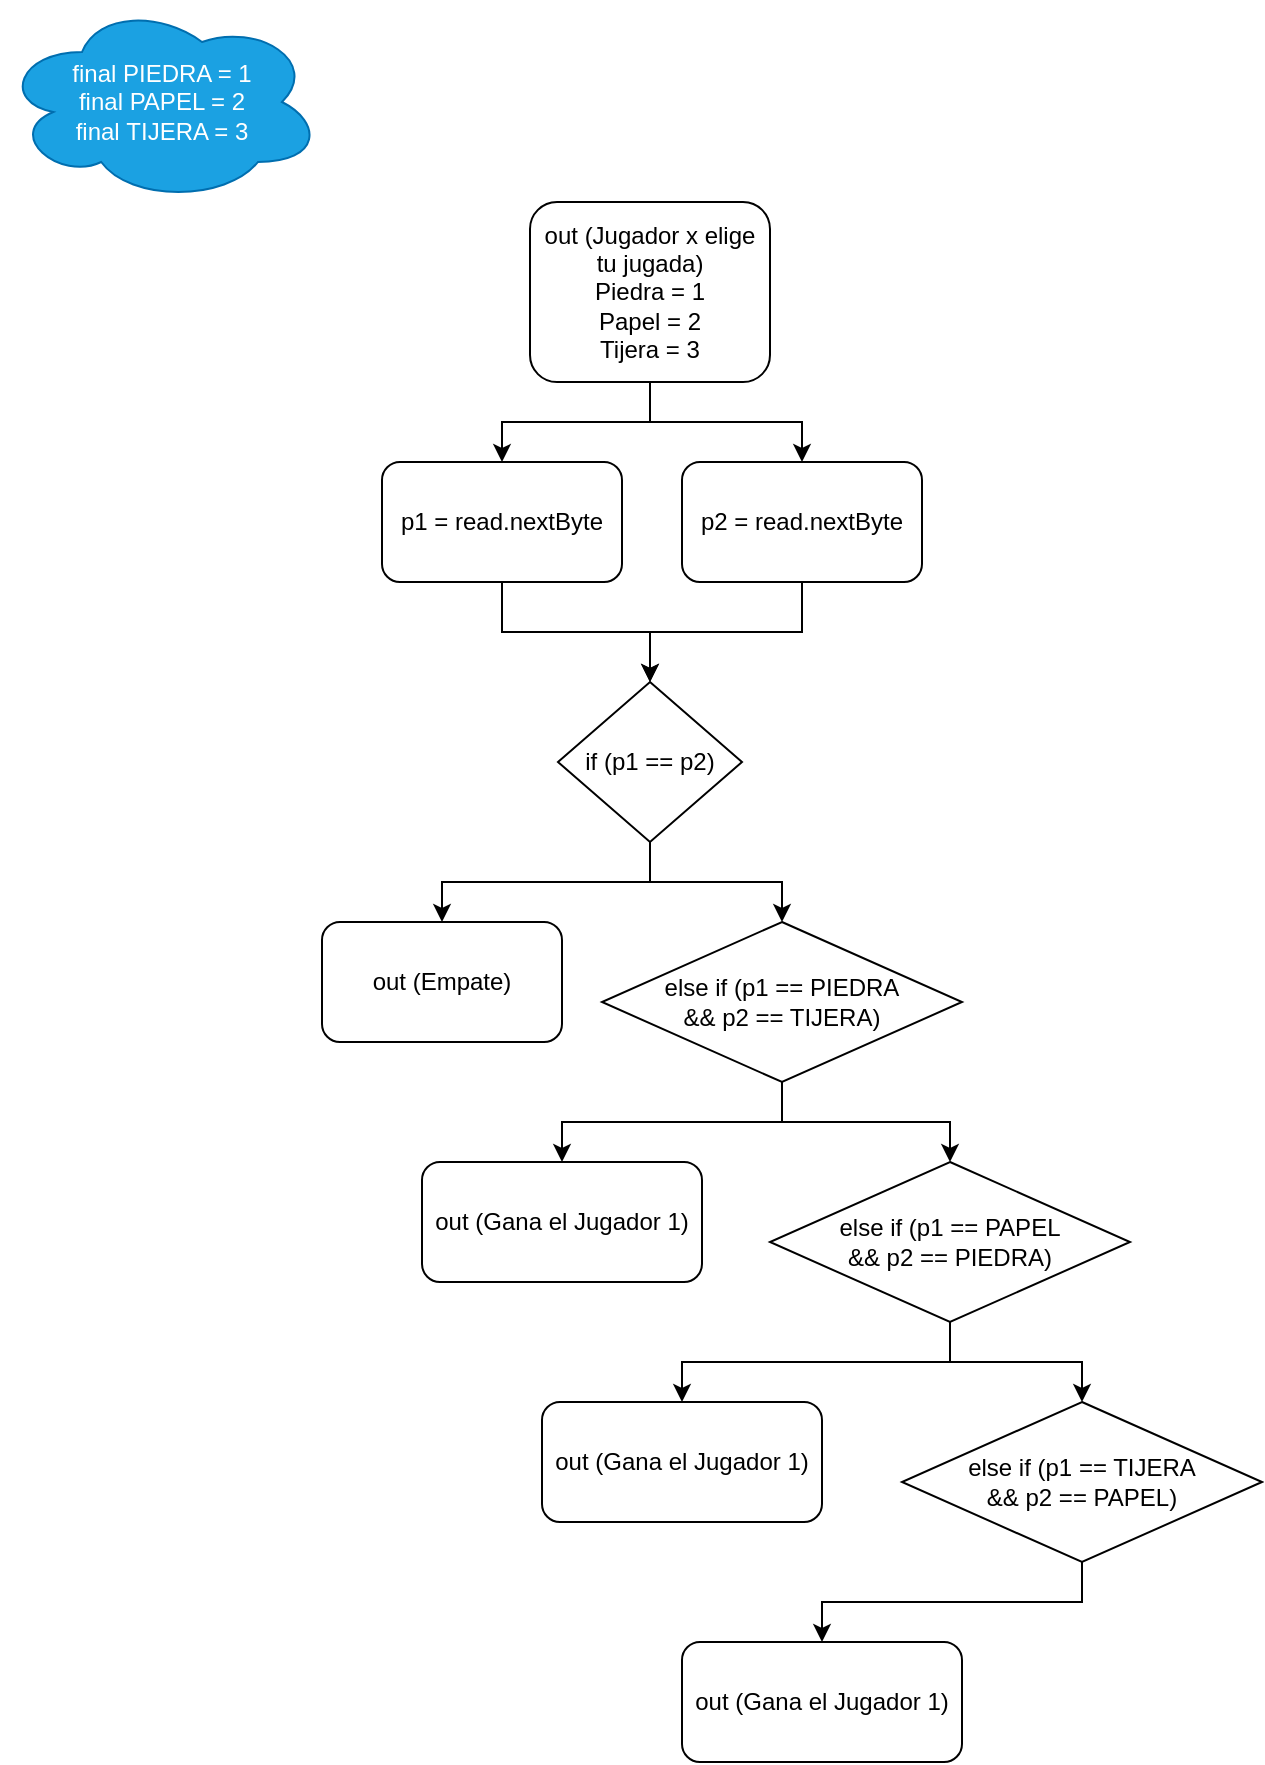 <mxfile version="20.4.0" type="github">
  <diagram id="C5RBs43oDa-KdzZeNtuy" name="Page-1">
    <mxGraphModel dx="1504" dy="1594" grid="1" gridSize="10" guides="1" tooltips="1" connect="1" arrows="0" fold="1" page="1" pageScale="1" pageWidth="827" pageHeight="1169" math="0" shadow="0">
      <root>
        <mxCell id="WIyWlLk6GJQsqaUBKTNV-0" />
        <mxCell id="WIyWlLk6GJQsqaUBKTNV-1" parent="WIyWlLk6GJQsqaUBKTNV-0" />
        <mxCell id="do4SoK2x88aqkqr1GzcB-0" value="final PIEDRA = 1&lt;br&gt;final&amp;nbsp;PAPEL = 2&lt;br&gt;final&amp;nbsp;TIJERA = 3" style="ellipse;shape=cloud;whiteSpace=wrap;html=1;fillColor=#1ba1e2;strokeColor=#006EAF;fontColor=#ffffff;" vertex="1" parent="WIyWlLk6GJQsqaUBKTNV-1">
          <mxGeometry x="-160" y="-100" width="160" height="100" as="geometry" />
        </mxCell>
        <mxCell id="do4SoK2x88aqkqr1GzcB-9" style="edgeStyle=orthogonalEdgeStyle;rounded=0;orthogonalLoop=1;jettySize=auto;html=1;exitX=0.5;exitY=1;exitDx=0;exitDy=0;entryX=0.5;entryY=0;entryDx=0;entryDy=0;" edge="1" parent="WIyWlLk6GJQsqaUBKTNV-1" source="do4SoK2x88aqkqr1GzcB-1" target="do4SoK2x88aqkqr1GzcB-6">
          <mxGeometry relative="1" as="geometry" />
        </mxCell>
        <mxCell id="do4SoK2x88aqkqr1GzcB-1" value="p1 = read.nextByte" style="rounded=1;whiteSpace=wrap;html=1;" vertex="1" parent="WIyWlLk6GJQsqaUBKTNV-1">
          <mxGeometry x="30" y="130" width="120" height="60" as="geometry" />
        </mxCell>
        <mxCell id="do4SoK2x88aqkqr1GzcB-3" style="edgeStyle=orthogonalEdgeStyle;rounded=0;orthogonalLoop=1;jettySize=auto;html=1;exitX=0.5;exitY=1;exitDx=0;exitDy=0;entryX=0.5;entryY=0;entryDx=0;entryDy=0;" edge="1" parent="WIyWlLk6GJQsqaUBKTNV-1" source="do4SoK2x88aqkqr1GzcB-2" target="do4SoK2x88aqkqr1GzcB-1">
          <mxGeometry relative="1" as="geometry" />
        </mxCell>
        <mxCell id="do4SoK2x88aqkqr1GzcB-5" style="edgeStyle=orthogonalEdgeStyle;rounded=0;orthogonalLoop=1;jettySize=auto;html=1;exitX=0.5;exitY=1;exitDx=0;exitDy=0;" edge="1" parent="WIyWlLk6GJQsqaUBKTNV-1" source="do4SoK2x88aqkqr1GzcB-2" target="do4SoK2x88aqkqr1GzcB-4">
          <mxGeometry relative="1" as="geometry" />
        </mxCell>
        <mxCell id="do4SoK2x88aqkqr1GzcB-2" value="out (Jugador x elige tu jugada)&lt;br&gt;Piedra = 1&lt;br&gt;Papel = 2&lt;br&gt;Tijera = 3" style="rounded=1;whiteSpace=wrap;html=1;" vertex="1" parent="WIyWlLk6GJQsqaUBKTNV-1">
          <mxGeometry x="104" width="120" height="90" as="geometry" />
        </mxCell>
        <mxCell id="do4SoK2x88aqkqr1GzcB-7" style="edgeStyle=orthogonalEdgeStyle;rounded=0;orthogonalLoop=1;jettySize=auto;html=1;exitX=0.5;exitY=1;exitDx=0;exitDy=0;entryX=0.5;entryY=0;entryDx=0;entryDy=0;" edge="1" parent="WIyWlLk6GJQsqaUBKTNV-1" source="do4SoK2x88aqkqr1GzcB-4" target="do4SoK2x88aqkqr1GzcB-6">
          <mxGeometry relative="1" as="geometry" />
        </mxCell>
        <mxCell id="do4SoK2x88aqkqr1GzcB-4" value="p2 = read.nextByte" style="rounded=1;whiteSpace=wrap;html=1;" vertex="1" parent="WIyWlLk6GJQsqaUBKTNV-1">
          <mxGeometry x="180" y="130" width="120" height="60" as="geometry" />
        </mxCell>
        <mxCell id="do4SoK2x88aqkqr1GzcB-11" style="edgeStyle=orthogonalEdgeStyle;rounded=0;orthogonalLoop=1;jettySize=auto;html=1;exitX=0.5;exitY=1;exitDx=0;exitDy=0;entryX=0.5;entryY=0;entryDx=0;entryDy=0;" edge="1" parent="WIyWlLk6GJQsqaUBKTNV-1" source="do4SoK2x88aqkqr1GzcB-6" target="do4SoK2x88aqkqr1GzcB-10">
          <mxGeometry relative="1" as="geometry" />
        </mxCell>
        <mxCell id="do4SoK2x88aqkqr1GzcB-13" style="edgeStyle=orthogonalEdgeStyle;rounded=0;orthogonalLoop=1;jettySize=auto;html=1;exitX=0.5;exitY=1;exitDx=0;exitDy=0;entryX=0.5;entryY=0;entryDx=0;entryDy=0;" edge="1" parent="WIyWlLk6GJQsqaUBKTNV-1" source="do4SoK2x88aqkqr1GzcB-6" target="do4SoK2x88aqkqr1GzcB-12">
          <mxGeometry relative="1" as="geometry" />
        </mxCell>
        <mxCell id="do4SoK2x88aqkqr1GzcB-6" value="if (p1 == p2)" style="rhombus;whiteSpace=wrap;html=1;" vertex="1" parent="WIyWlLk6GJQsqaUBKTNV-1">
          <mxGeometry x="118" y="240" width="92" height="80" as="geometry" />
        </mxCell>
        <mxCell id="do4SoK2x88aqkqr1GzcB-10" value="out (Empate)" style="rounded=1;whiteSpace=wrap;html=1;" vertex="1" parent="WIyWlLk6GJQsqaUBKTNV-1">
          <mxGeometry y="360" width="120" height="60" as="geometry" />
        </mxCell>
        <mxCell id="do4SoK2x88aqkqr1GzcB-18" style="edgeStyle=orthogonalEdgeStyle;rounded=0;orthogonalLoop=1;jettySize=auto;html=1;exitX=0.5;exitY=1;exitDx=0;exitDy=0;entryX=0.5;entryY=0;entryDx=0;entryDy=0;" edge="1" parent="WIyWlLk6GJQsqaUBKTNV-1" source="do4SoK2x88aqkqr1GzcB-12" target="do4SoK2x88aqkqr1GzcB-14">
          <mxGeometry relative="1" as="geometry" />
        </mxCell>
        <mxCell id="do4SoK2x88aqkqr1GzcB-19" style="edgeStyle=orthogonalEdgeStyle;rounded=0;orthogonalLoop=1;jettySize=auto;html=1;exitX=0.5;exitY=1;exitDx=0;exitDy=0;entryX=0.5;entryY=0;entryDx=0;entryDy=0;" edge="1" parent="WIyWlLk6GJQsqaUBKTNV-1" source="do4SoK2x88aqkqr1GzcB-12" target="do4SoK2x88aqkqr1GzcB-17">
          <mxGeometry relative="1" as="geometry" />
        </mxCell>
        <mxCell id="do4SoK2x88aqkqr1GzcB-12" value="else if (p1 == PIEDRA&lt;br&gt;&amp;amp;&amp;amp; p2 == TIJERA)" style="rhombus;whiteSpace=wrap;html=1;" vertex="1" parent="WIyWlLk6GJQsqaUBKTNV-1">
          <mxGeometry x="140" y="360" width="180" height="80" as="geometry" />
        </mxCell>
        <mxCell id="do4SoK2x88aqkqr1GzcB-14" value="out (Gana el Jugador 1)" style="rounded=1;whiteSpace=wrap;html=1;" vertex="1" parent="WIyWlLk6GJQsqaUBKTNV-1">
          <mxGeometry x="50" y="480" width="140" height="60" as="geometry" />
        </mxCell>
        <mxCell id="do4SoK2x88aqkqr1GzcB-15" value="out (Gana el Jugador 1)" style="rounded=1;whiteSpace=wrap;html=1;" vertex="1" parent="WIyWlLk6GJQsqaUBKTNV-1">
          <mxGeometry x="110" y="600" width="140" height="60" as="geometry" />
        </mxCell>
        <mxCell id="do4SoK2x88aqkqr1GzcB-16" value="out (Gana el Jugador 1)" style="rounded=1;whiteSpace=wrap;html=1;" vertex="1" parent="WIyWlLk6GJQsqaUBKTNV-1">
          <mxGeometry x="180" y="720" width="140" height="60" as="geometry" />
        </mxCell>
        <mxCell id="do4SoK2x88aqkqr1GzcB-20" style="edgeStyle=orthogonalEdgeStyle;rounded=0;orthogonalLoop=1;jettySize=auto;html=1;exitX=0.5;exitY=1;exitDx=0;exitDy=0;entryX=0.5;entryY=0;entryDx=0;entryDy=0;" edge="1" parent="WIyWlLk6GJQsqaUBKTNV-1" source="do4SoK2x88aqkqr1GzcB-17" target="do4SoK2x88aqkqr1GzcB-15">
          <mxGeometry relative="1" as="geometry" />
        </mxCell>
        <mxCell id="do4SoK2x88aqkqr1GzcB-22" style="edgeStyle=orthogonalEdgeStyle;rounded=0;orthogonalLoop=1;jettySize=auto;html=1;exitX=0.5;exitY=1;exitDx=0;exitDy=0;entryX=0.5;entryY=0;entryDx=0;entryDy=0;" edge="1" parent="WIyWlLk6GJQsqaUBKTNV-1" source="do4SoK2x88aqkqr1GzcB-17" target="do4SoK2x88aqkqr1GzcB-21">
          <mxGeometry relative="1" as="geometry" />
        </mxCell>
        <mxCell id="do4SoK2x88aqkqr1GzcB-17" value="else if (p1 == PAPEL&lt;br&gt;&amp;amp;&amp;amp; p2 == PIEDRA)" style="rhombus;whiteSpace=wrap;html=1;" vertex="1" parent="WIyWlLk6GJQsqaUBKTNV-1">
          <mxGeometry x="224" y="480" width="180" height="80" as="geometry" />
        </mxCell>
        <mxCell id="do4SoK2x88aqkqr1GzcB-23" style="edgeStyle=orthogonalEdgeStyle;rounded=0;orthogonalLoop=1;jettySize=auto;html=1;exitX=0.5;exitY=1;exitDx=0;exitDy=0;entryX=0.5;entryY=0;entryDx=0;entryDy=0;" edge="1" parent="WIyWlLk6GJQsqaUBKTNV-1" source="do4SoK2x88aqkqr1GzcB-21" target="do4SoK2x88aqkqr1GzcB-16">
          <mxGeometry relative="1" as="geometry" />
        </mxCell>
        <mxCell id="do4SoK2x88aqkqr1GzcB-21" value="else if (p1 == TIJERA&lt;br&gt;&amp;amp;&amp;amp; p2 == PAPEL)" style="rhombus;whiteSpace=wrap;html=1;" vertex="1" parent="WIyWlLk6GJQsqaUBKTNV-1">
          <mxGeometry x="290" y="600" width="180" height="80" as="geometry" />
        </mxCell>
      </root>
    </mxGraphModel>
  </diagram>
</mxfile>

